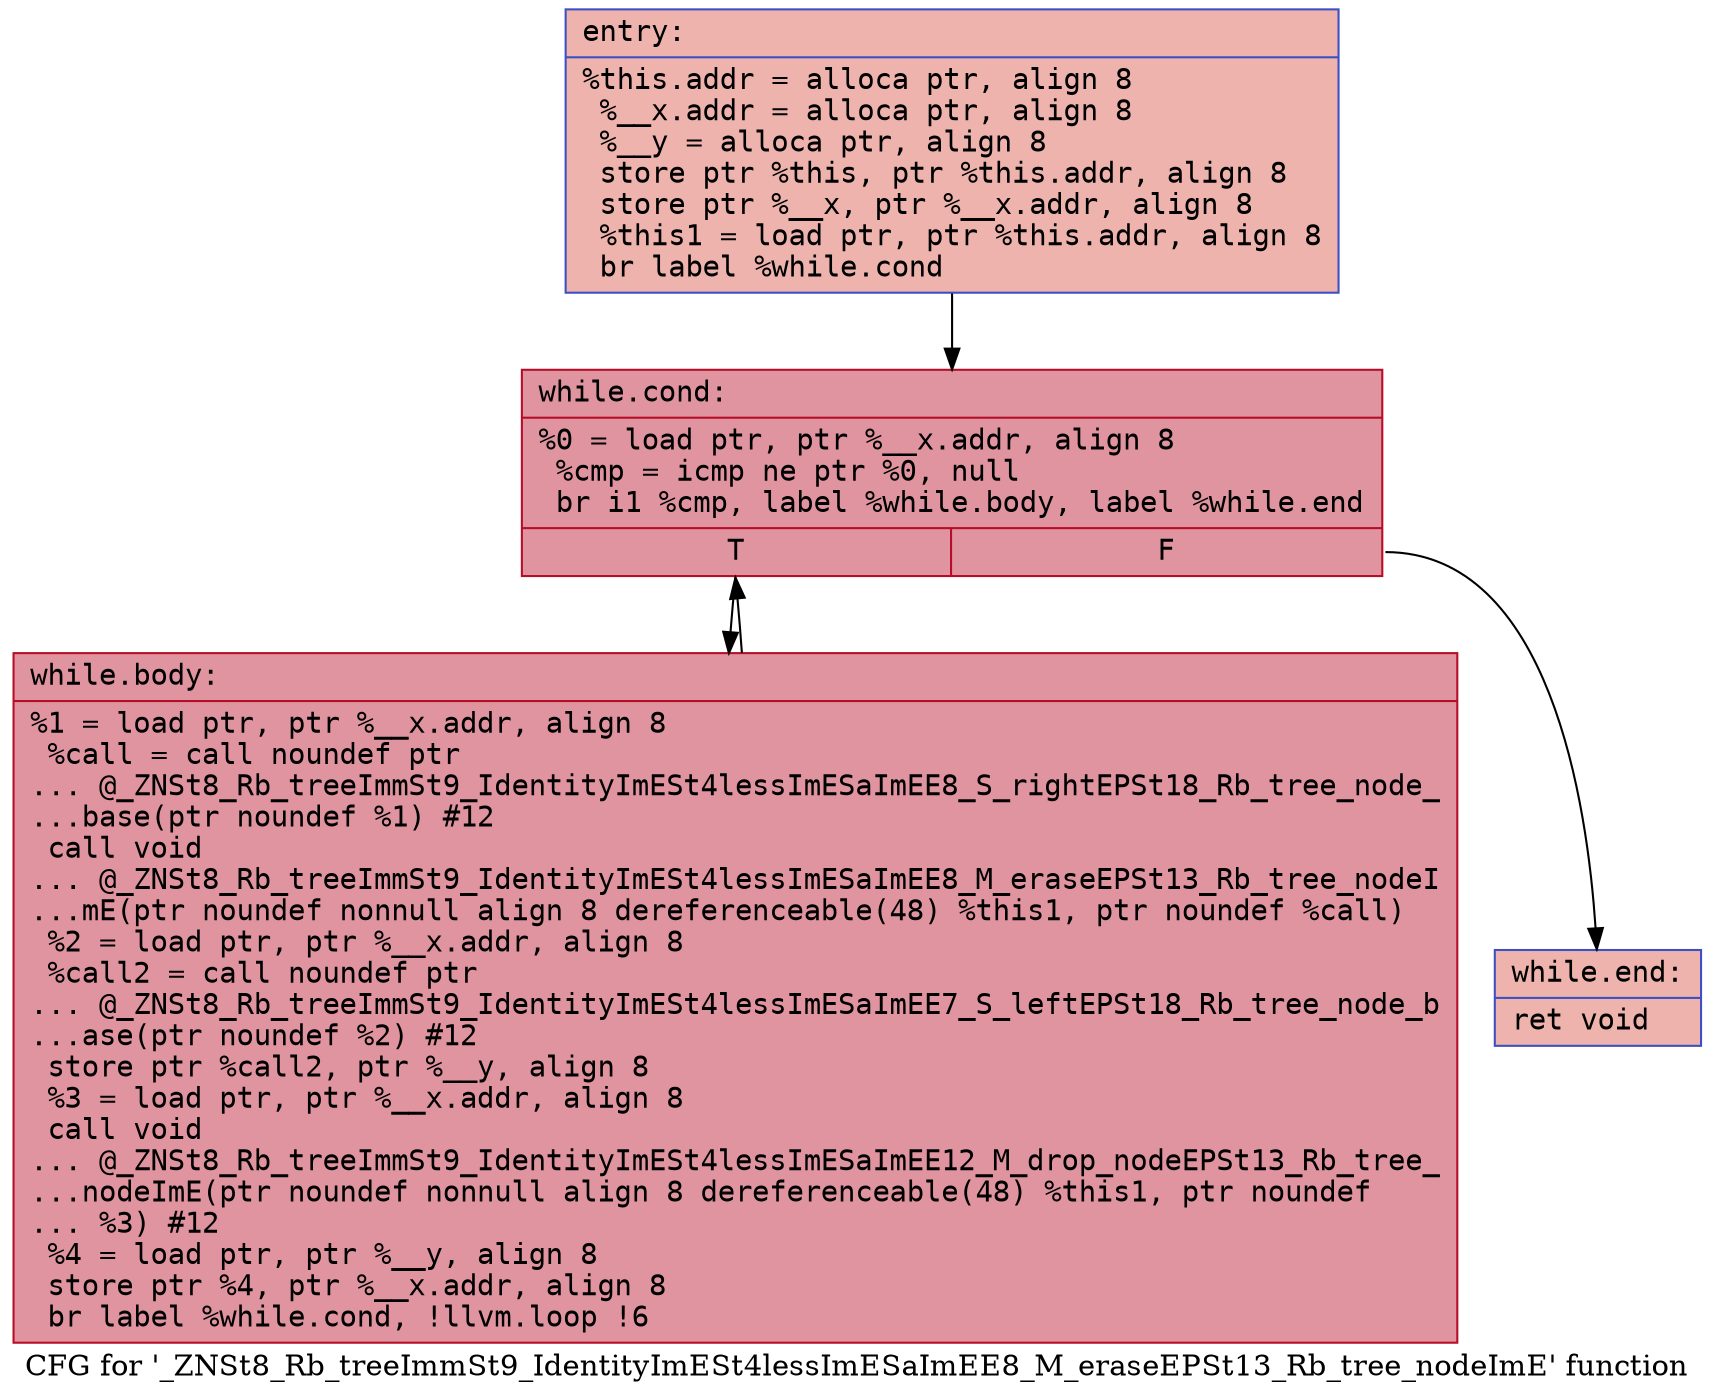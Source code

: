 digraph "CFG for '_ZNSt8_Rb_treeImmSt9_IdentityImESt4lessImESaImEE8_M_eraseEPSt13_Rb_tree_nodeImE' function" {
	label="CFG for '_ZNSt8_Rb_treeImmSt9_IdentityImESt4lessImESaImEE8_M_eraseEPSt13_Rb_tree_nodeImE' function";

	Node0x560dca0b7160 [shape=record,color="#3d50c3ff", style=filled, fillcolor="#d6524470" fontname="Courier",label="{entry:\l|  %this.addr = alloca ptr, align 8\l  %__x.addr = alloca ptr, align 8\l  %__y = alloca ptr, align 8\l  store ptr %this, ptr %this.addr, align 8\l  store ptr %__x, ptr %__x.addr, align 8\l  %this1 = load ptr, ptr %this.addr, align 8\l  br label %while.cond\l}"];
	Node0x560dca0b7160 -> Node0x560dca0b74c0[tooltip="entry -> while.cond\nProbability 100.00%" ];
	Node0x560dca0b74c0 [shape=record,color="#b70d28ff", style=filled, fillcolor="#b70d2870" fontname="Courier",label="{while.cond:\l|  %0 = load ptr, ptr %__x.addr, align 8\l  %cmp = icmp ne ptr %0, null\l  br i1 %cmp, label %while.body, label %while.end\l|{<s0>T|<s1>F}}"];
	Node0x560dca0b74c0:s0 -> Node0x560dca0b76e0[tooltip="while.cond -> while.body\nProbability 96.88%" ];
	Node0x560dca0b74c0:s1 -> Node0x560dca0b7760[tooltip="while.cond -> while.end\nProbability 3.12%" ];
	Node0x560dca0b76e0 [shape=record,color="#b70d28ff", style=filled, fillcolor="#b70d2870" fontname="Courier",label="{while.body:\l|  %1 = load ptr, ptr %__x.addr, align 8\l  %call = call noundef ptr\l... @_ZNSt8_Rb_treeImmSt9_IdentityImESt4lessImESaImEE8_S_rightEPSt18_Rb_tree_node_\l...base(ptr noundef %1) #12\l  call void\l... @_ZNSt8_Rb_treeImmSt9_IdentityImESt4lessImESaImEE8_M_eraseEPSt13_Rb_tree_nodeI\l...mE(ptr noundef nonnull align 8 dereferenceable(48) %this1, ptr noundef %call)\l  %2 = load ptr, ptr %__x.addr, align 8\l  %call2 = call noundef ptr\l... @_ZNSt8_Rb_treeImmSt9_IdentityImESt4lessImESaImEE7_S_leftEPSt18_Rb_tree_node_b\l...ase(ptr noundef %2) #12\l  store ptr %call2, ptr %__y, align 8\l  %3 = load ptr, ptr %__x.addr, align 8\l  call void\l... @_ZNSt8_Rb_treeImmSt9_IdentityImESt4lessImESaImEE12_M_drop_nodeEPSt13_Rb_tree_\l...nodeImE(ptr noundef nonnull align 8 dereferenceable(48) %this1, ptr noundef\l... %3) #12\l  %4 = load ptr, ptr %__y, align 8\l  store ptr %4, ptr %__x.addr, align 8\l  br label %while.cond, !llvm.loop !6\l}"];
	Node0x560dca0b76e0 -> Node0x560dca0b74c0[tooltip="while.body -> while.cond\nProbability 100.00%" ];
	Node0x560dca0b7760 [shape=record,color="#3d50c3ff", style=filled, fillcolor="#d6524470" fontname="Courier",label="{while.end:\l|  ret void\l}"];
}
